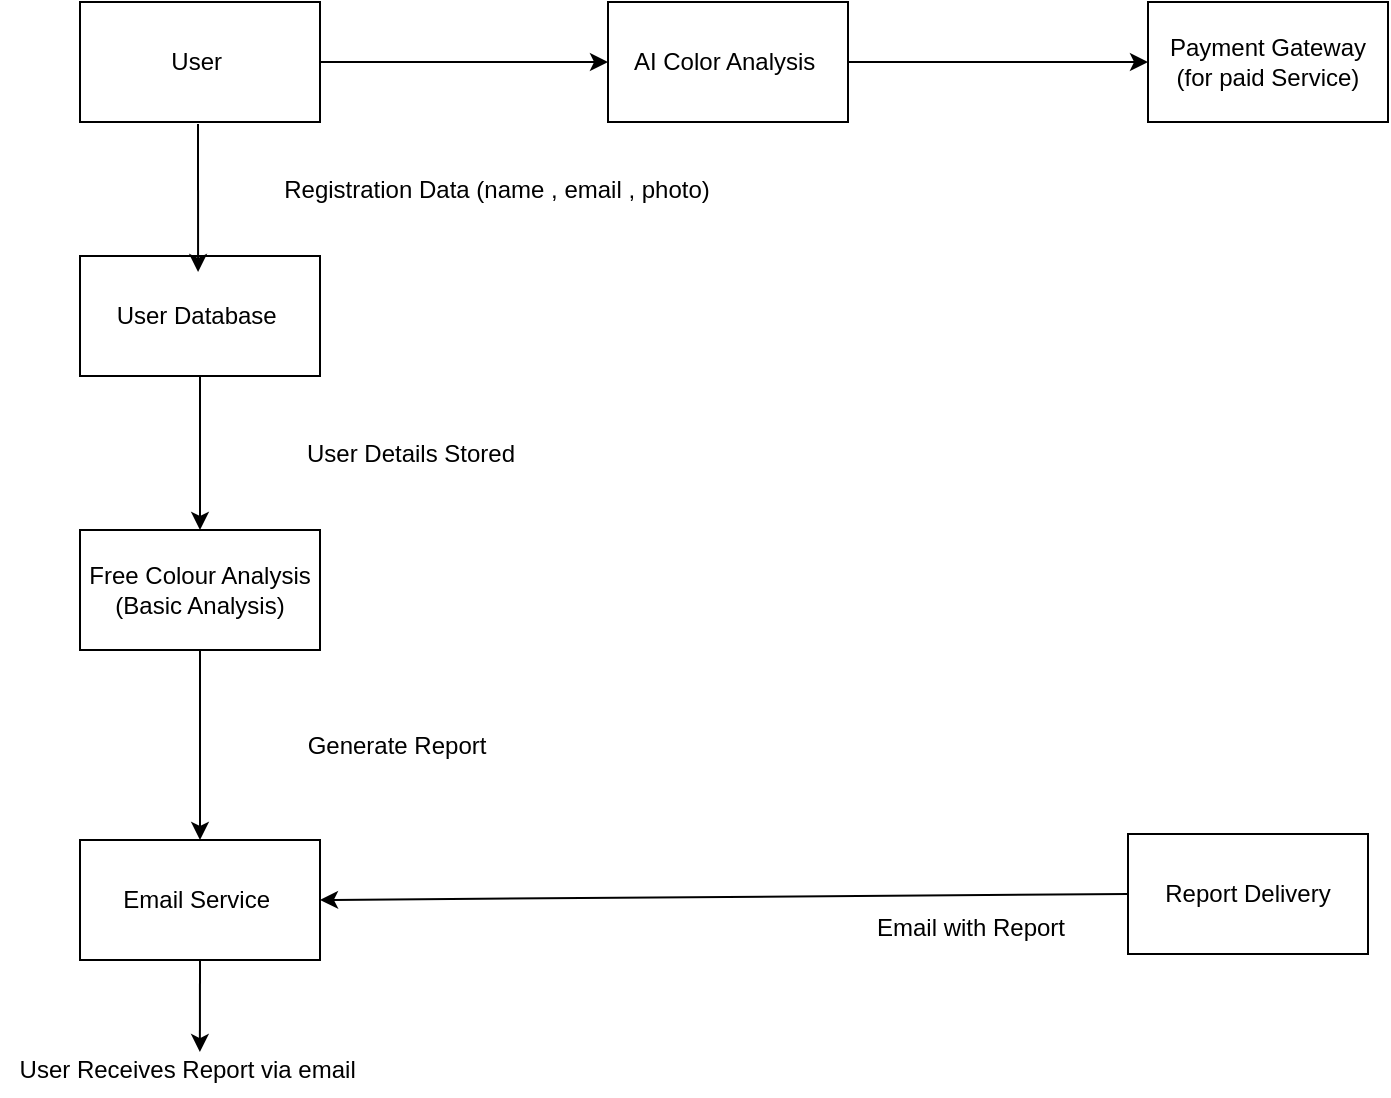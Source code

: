 <mxfile version="26.0.4">
  <diagram name="Page-1" id="4Db3fh9cHmjhGoRYyiDs">
    <mxGraphModel dx="2008" dy="392" grid="0" gridSize="10" guides="1" tooltips="1" connect="1" arrows="1" fold="1" page="0" pageScale="1" pageWidth="827" pageHeight="1169" math="0" shadow="0">
      <root>
        <mxCell id="0" />
        <mxCell id="1" parent="0" />
        <mxCell id="IDji7saFZF9l_wONCdHY-1" value="Report Delivery" style="rounded=0;whiteSpace=wrap;html=1;" vertex="1" parent="1">
          <mxGeometry x="100" y="945" width="120" height="60" as="geometry" />
        </mxCell>
        <mxCell id="IDji7saFZF9l_wONCdHY-2" value="Email Service&amp;nbsp;" style="rounded=0;whiteSpace=wrap;html=1;" vertex="1" parent="1">
          <mxGeometry x="-424" y="948" width="120" height="60" as="geometry" />
        </mxCell>
        <mxCell id="IDji7saFZF9l_wONCdHY-3" value="Free Colour Analysis&lt;div&gt;(Basic Analysis)&lt;/div&gt;" style="rounded=0;whiteSpace=wrap;html=1;" vertex="1" parent="1">
          <mxGeometry x="-424" y="793" width="120" height="60" as="geometry" />
        </mxCell>
        <mxCell id="IDji7saFZF9l_wONCdHY-4" value="User Database&amp;nbsp;" style="rounded=0;whiteSpace=wrap;html=1;" vertex="1" parent="1">
          <mxGeometry x="-424" y="656" width="120" height="60" as="geometry" />
        </mxCell>
        <mxCell id="IDji7saFZF9l_wONCdHY-5" value="Payment Gateway&lt;div&gt;(for paid Service)&lt;/div&gt;" style="rounded=0;whiteSpace=wrap;html=1;" vertex="1" parent="1">
          <mxGeometry x="110" y="529" width="120" height="60" as="geometry" />
        </mxCell>
        <mxCell id="IDji7saFZF9l_wONCdHY-6" value="AI Color Analysis&amp;nbsp;" style="rounded=0;whiteSpace=wrap;html=1;" vertex="1" parent="1">
          <mxGeometry x="-160" y="529" width="120" height="60" as="geometry" />
        </mxCell>
        <mxCell id="IDji7saFZF9l_wONCdHY-7" value="User&amp;nbsp;" style="rounded=0;whiteSpace=wrap;html=1;" vertex="1" parent="1">
          <mxGeometry x="-424" y="529" width="120" height="60" as="geometry" />
        </mxCell>
        <mxCell id="IDji7saFZF9l_wONCdHY-8" value="Registration Data (name , email , photo)" style="text;html=1;align=center;verticalAlign=middle;resizable=0;points=[];autosize=1;strokeColor=none;fillColor=none;" vertex="1" parent="1">
          <mxGeometry x="-332" y="610" width="231" height="26" as="geometry" />
        </mxCell>
        <mxCell id="IDji7saFZF9l_wONCdHY-9" value="User Details Stored" style="text;html=1;align=center;verticalAlign=middle;resizable=0;points=[];autosize=1;strokeColor=none;fillColor=none;" vertex="1" parent="1">
          <mxGeometry x="-320" y="742" width="122" height="26" as="geometry" />
        </mxCell>
        <mxCell id="IDji7saFZF9l_wONCdHY-10" value="Generate Report" style="text;html=1;align=center;verticalAlign=middle;resizable=0;points=[];autosize=1;strokeColor=none;fillColor=none;" vertex="1" parent="1">
          <mxGeometry x="-320" y="888" width="107" height="26" as="geometry" />
        </mxCell>
        <mxCell id="IDji7saFZF9l_wONCdHY-11" value="Email with Report" style="text;html=1;align=center;verticalAlign=middle;resizable=0;points=[];autosize=1;strokeColor=none;fillColor=none;" vertex="1" parent="1">
          <mxGeometry x="-35" y="979" width="112" height="26" as="geometry" />
        </mxCell>
        <mxCell id="IDji7saFZF9l_wONCdHY-12" value="User Receives Report via email&amp;nbsp;" style="text;html=1;align=center;verticalAlign=middle;resizable=0;points=[];autosize=1;strokeColor=none;fillColor=none;" vertex="1" parent="1">
          <mxGeometry x="-464" y="1050" width="190" height="26" as="geometry" />
        </mxCell>
        <mxCell id="IDji7saFZF9l_wONCdHY-13" value="" style="endArrow=classic;html=1;rounded=0;exitX=0;exitY=0.5;exitDx=0;exitDy=0;entryX=1;entryY=0.5;entryDx=0;entryDy=0;" edge="1" parent="1" source="IDji7saFZF9l_wONCdHY-1" target="IDji7saFZF9l_wONCdHY-2">
          <mxGeometry width="50" height="50" relative="1" as="geometry">
            <mxPoint x="-56" y="801" as="sourcePoint" />
            <mxPoint x="-6" y="751" as="targetPoint" />
          </mxGeometry>
        </mxCell>
        <mxCell id="IDji7saFZF9l_wONCdHY-14" value="" style="endArrow=classic;html=1;rounded=0;exitX=0.5;exitY=1;exitDx=0;exitDy=0;entryX=0.526;entryY=0.154;entryDx=0;entryDy=0;entryPerimeter=0;" edge="1" parent="1" source="IDji7saFZF9l_wONCdHY-2" target="IDji7saFZF9l_wONCdHY-12">
          <mxGeometry width="50" height="50" relative="1" as="geometry">
            <mxPoint x="-56" y="801" as="sourcePoint" />
            <mxPoint x="-6" y="751" as="targetPoint" />
          </mxGeometry>
        </mxCell>
        <mxCell id="IDji7saFZF9l_wONCdHY-15" value="" style="endArrow=classic;html=1;rounded=0;exitX=0.5;exitY=1;exitDx=0;exitDy=0;entryX=0.5;entryY=0;entryDx=0;entryDy=0;" edge="1" parent="1" source="IDji7saFZF9l_wONCdHY-3" target="IDji7saFZF9l_wONCdHY-2">
          <mxGeometry width="50" height="50" relative="1" as="geometry">
            <mxPoint x="-56" y="801" as="sourcePoint" />
            <mxPoint x="-6" y="751" as="targetPoint" />
          </mxGeometry>
        </mxCell>
        <mxCell id="IDji7saFZF9l_wONCdHY-16" value="" style="endArrow=classic;html=1;rounded=0;exitX=0.5;exitY=1;exitDx=0;exitDy=0;entryX=0.5;entryY=0;entryDx=0;entryDy=0;" edge="1" parent="1" source="IDji7saFZF9l_wONCdHY-4" target="IDji7saFZF9l_wONCdHY-3">
          <mxGeometry width="50" height="50" relative="1" as="geometry">
            <mxPoint x="-56" y="801" as="sourcePoint" />
            <mxPoint x="-6" y="751" as="targetPoint" />
          </mxGeometry>
        </mxCell>
        <mxCell id="IDji7saFZF9l_wONCdHY-17" value="" style="endArrow=classic;html=1;rounded=0;entryX=0.492;entryY=0.133;entryDx=0;entryDy=0;entryPerimeter=0;" edge="1" parent="1" target="IDji7saFZF9l_wONCdHY-4">
          <mxGeometry width="50" height="50" relative="1" as="geometry">
            <mxPoint x="-365" y="590" as="sourcePoint" />
            <mxPoint x="-6" y="751" as="targetPoint" />
          </mxGeometry>
        </mxCell>
        <mxCell id="IDji7saFZF9l_wONCdHY-18" value="" style="endArrow=classic;html=1;rounded=0;exitX=1;exitY=0.5;exitDx=0;exitDy=0;entryX=0;entryY=0.5;entryDx=0;entryDy=0;" edge="1" parent="1" source="IDji7saFZF9l_wONCdHY-6" target="IDji7saFZF9l_wONCdHY-5">
          <mxGeometry width="50" height="50" relative="1" as="geometry">
            <mxPoint x="-40" y="557" as="sourcePoint" />
            <mxPoint x="-6" y="749" as="targetPoint" />
          </mxGeometry>
        </mxCell>
        <mxCell id="IDji7saFZF9l_wONCdHY-19" value="" style="endArrow=classic;html=1;rounded=0;exitX=1;exitY=0.5;exitDx=0;exitDy=0;entryX=0;entryY=0.5;entryDx=0;entryDy=0;" edge="1" parent="1" source="IDji7saFZF9l_wONCdHY-7" target="IDji7saFZF9l_wONCdHY-6">
          <mxGeometry width="50" height="50" relative="1" as="geometry">
            <mxPoint x="-56" y="801" as="sourcePoint" />
            <mxPoint x="-6" y="751" as="targetPoint" />
          </mxGeometry>
        </mxCell>
      </root>
    </mxGraphModel>
  </diagram>
</mxfile>
